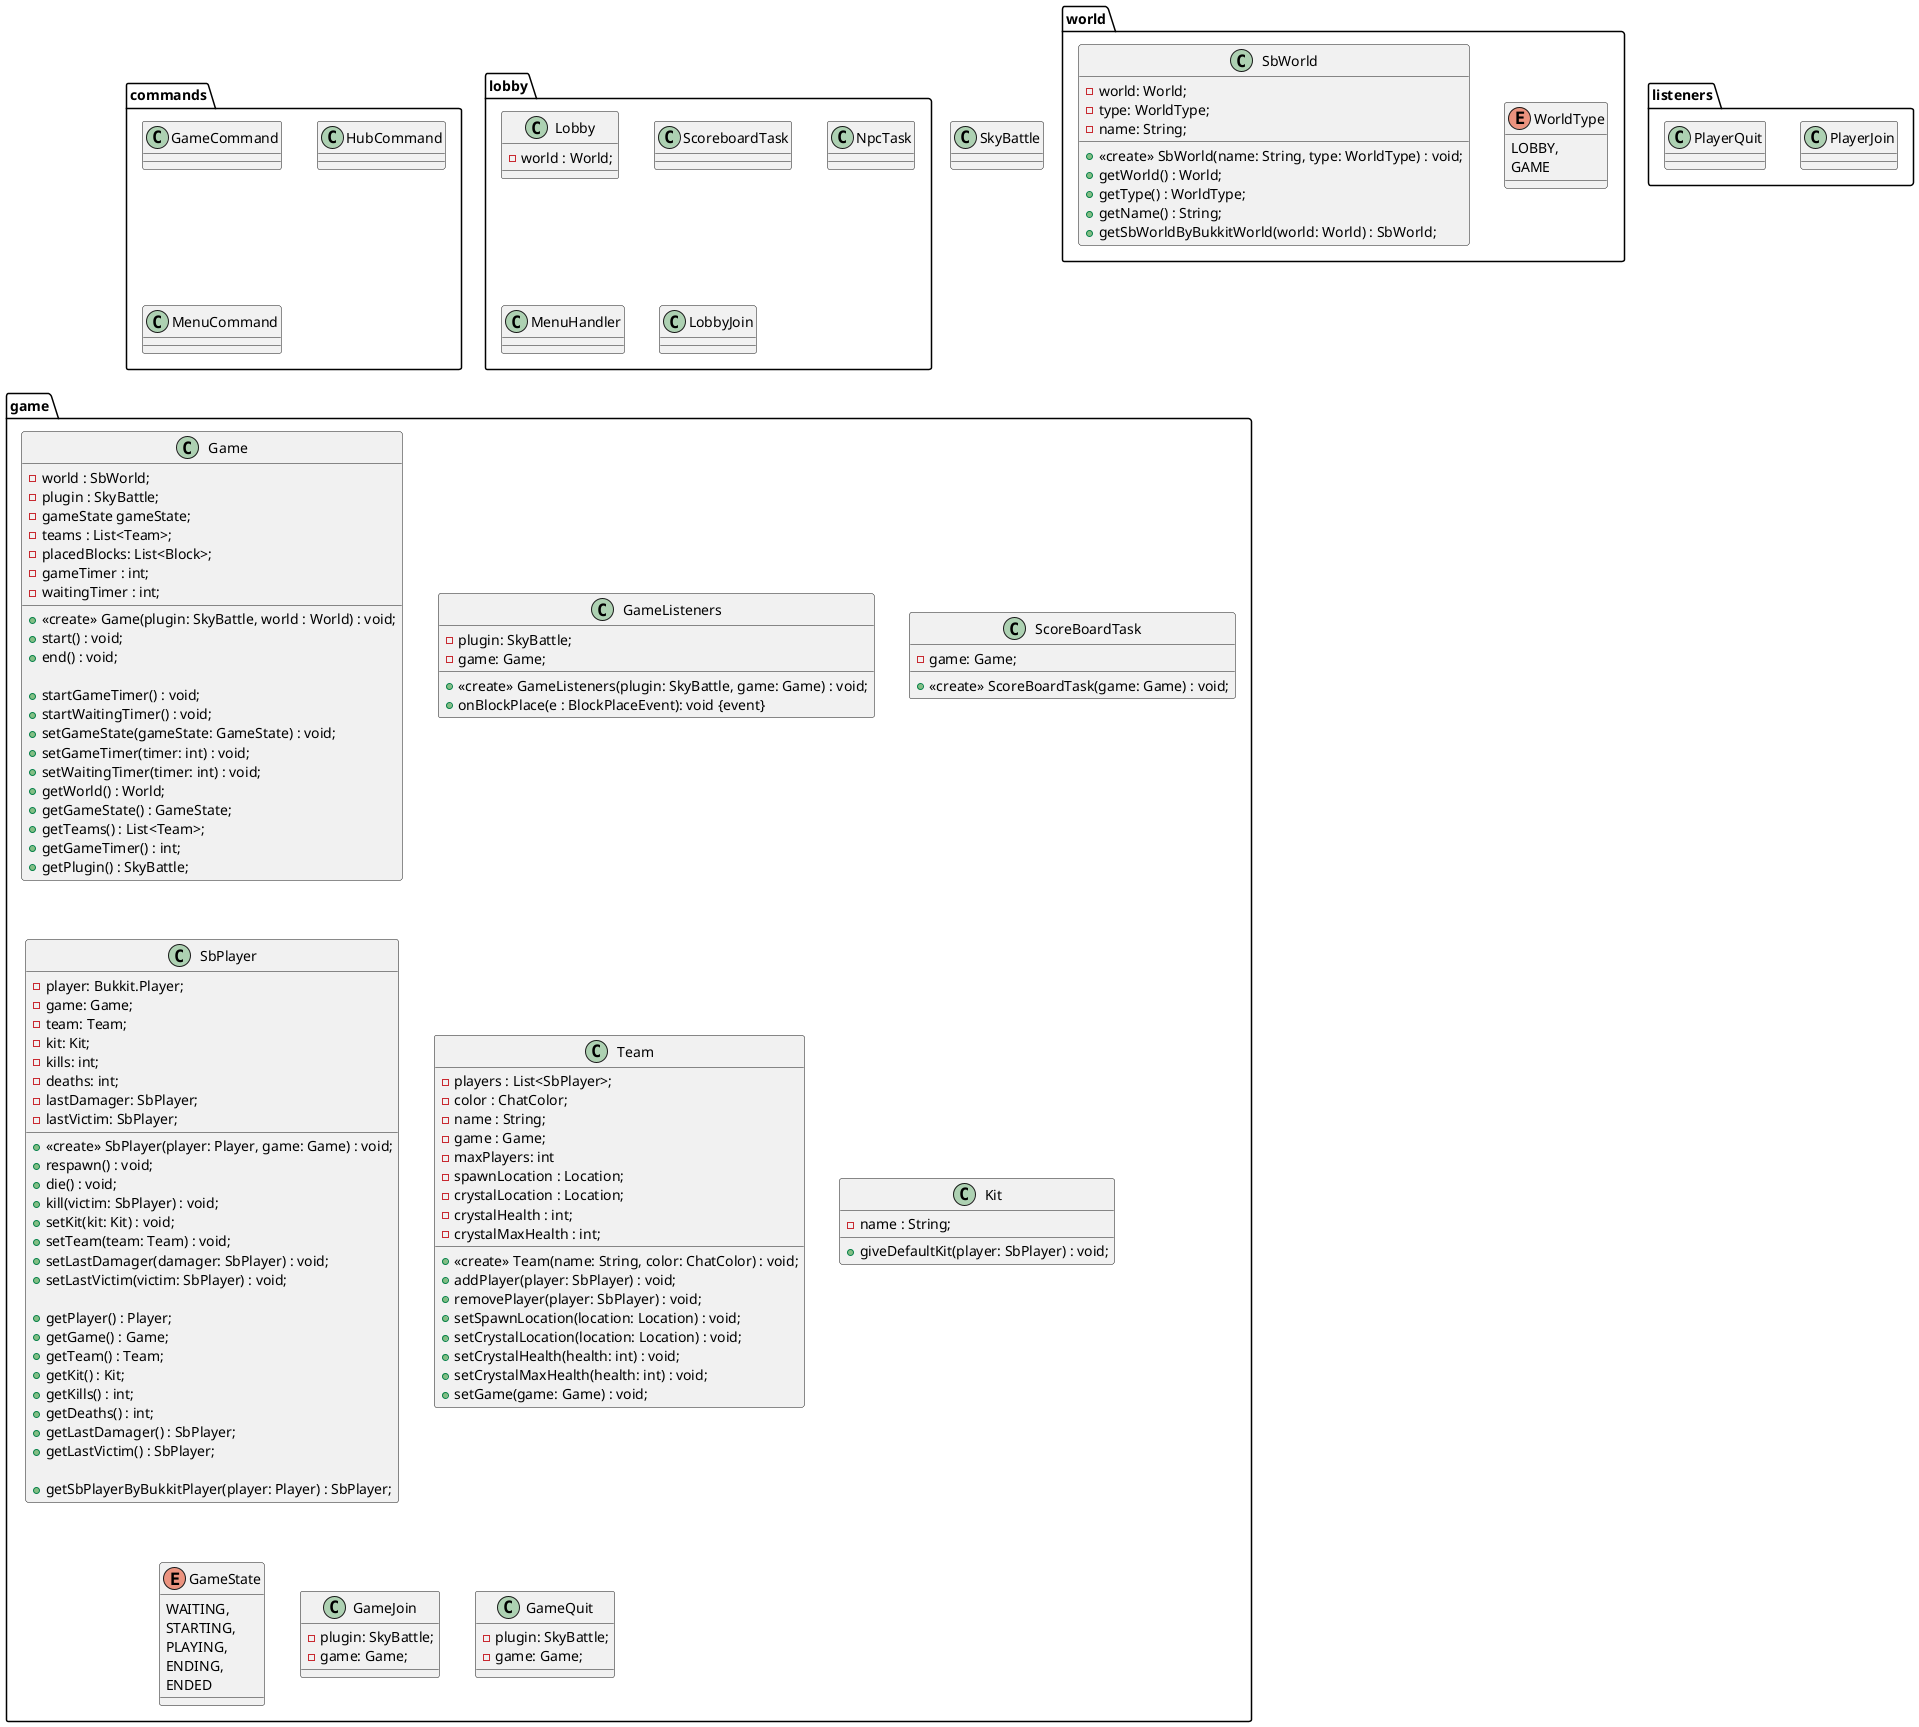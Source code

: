@startuml


class SkyBattle {

}

package world {
    enum WorldType {
            LOBBY,
            GAME
   }

   class SbWorld {
           - world: World;
           - type: WorldType;
           - name: String;

           + <<create>> SbWorld(name: String, type: WorldType) : void;
           + getWorld() : World;
           + getType() : WorldType;
           + getName() : String;
           + getSbWorldByBukkitWorld(world: World) : SbWorld;
   }
}


package listeners {
    class PlayerJoin {
    }
    class PlayerQuit {
    }
}

package commands {
    class GameCommand {
    }
    class HubCommand {
    }
    class MenuCommand {
    }
}



package lobby {
    class Lobby {
        - world : World;
    }

    class ScoreboardTask {
    }

    class NpcTask {
    }

    class MenuHandler {
    }

    class LobbyJoin {
    }
}

package game {

    class Game {
        - world : SbWorld;
        - plugin : SkyBattle;
        - gameState gameState;
        - teams : List<Team>;
        - placedBlocks: List<Block>;
        - gameTimer : int;
        - waitingTimer : int;

        + <<create>> Game(plugin: SkyBattle, world : World) : void;
        + start() : void;
        + end() : void;

        + startGameTimer() : void;
        + startWaitingTimer() : void;


        + setGameState(gameState: GameState) : void;
        + setGameTimer(timer: int) : void;
        + setWaitingTimer(timer: int) : void;
        + getWorld() : World;
        + getGameState() : GameState;
        + getTeams() : List<Team>;
        + getGameTimer() : int;
        + getPlugin() : SkyBattle;


   }


   class GameListeners {
        - plugin: SkyBattle;
        - game: Game;

        + <<create>> GameListeners(plugin: SkyBattle, game: Game) : void;


        + onBlockPlace(e : BlockPlaceEvent): void {event}
   }


   class ScoreBoardTask {
        - game: Game;

        + <<create>> ScoreBoardTask(game: Game) : void;
   }

   class SbPlayer {
        - player: Bukkit.Player;
        - game: Game;
        - team: Team;
        - kit: Kit;
        - kills: int;
        - deaths: int;
        - lastDamager: SbPlayer;
        - lastVictim: SbPlayer;

        + <<create>> SbPlayer(player: Player, game: Game) : void;
        + respawn() : void;
        + die() : void;
        + kill(victim: SbPlayer) : void;
        + setKit(kit: Kit) : void;
        + setTeam(team: Team) : void;
        + setLastDamager(damager: SbPlayer) : void;
        + setLastVictim(victim: SbPlayer) : void;

        + getPlayer() : Player;
        + getGame() : Game;
        + getTeam() : Team;
        + getKit() : Kit;
        + getKills() : int;
        + getDeaths() : int;
        + getLastDamager() : SbPlayer;
        + getLastVictim() : SbPlayer;

        + getSbPlayerByBukkitPlayer(player: Player) : SbPlayer;
   }


   class Team {
        - players : List<SbPlayer>;
        - color : ChatColor;
        - name : String;
        - game : Game;
        - maxPlayers: int
        - spawnLocation : Location;
        - crystalLocation : Location;
        - crystalHealth : int;
        - crystalMaxHealth : int;


        + <<create>> Team(name: String, color: ChatColor) : void;
        + addPlayer(player: SbPlayer) : void;
        + removePlayer(player: SbPlayer) : void;
        + setSpawnLocation(location: Location) : void;
        + setCrystalLocation(location: Location) : void;
        + setCrystalHealth(health: int) : void;
        + setCrystalMaxHealth(health: int) : void;
        + setGame(game: Game) : void;
   }


   class Kit {
        - name : String;

        + giveDefaultKit(player: SbPlayer) : void;
   }



   enum GameState {
        WAITING,
        STARTING,
        PLAYING,
        ENDING,
        ENDED
   }

   class GameJoin {
        - plugin: SkyBattle;
        - game: Game;
   }
   class GameQuit {
        - plugin: SkyBattle;
        - game: Game;
   }
}



@enduml